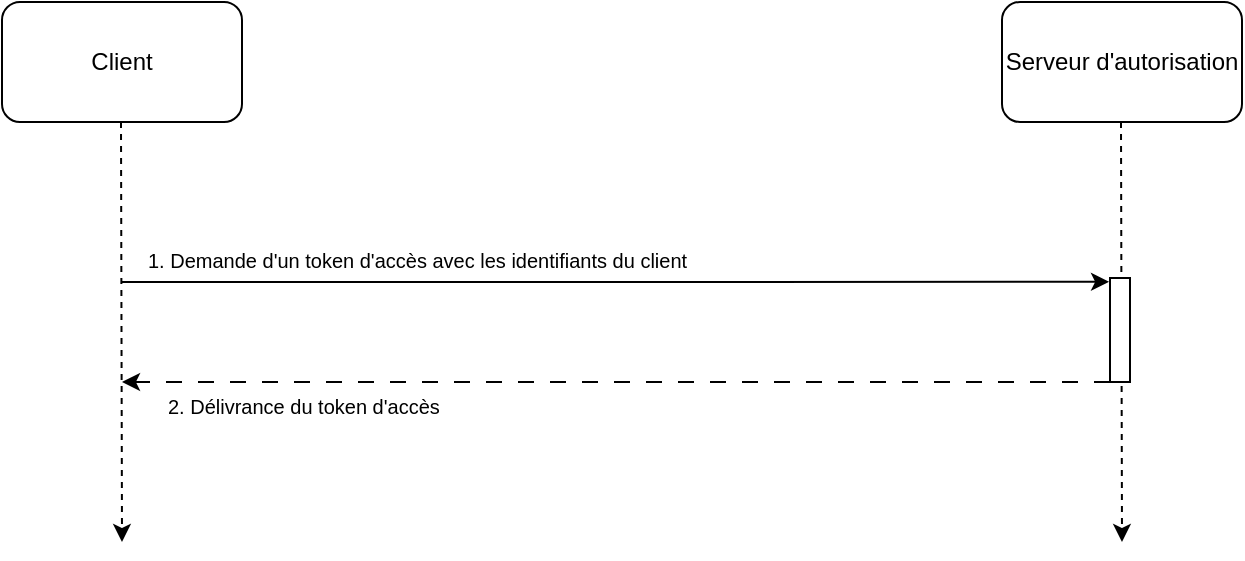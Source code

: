<mxfile version="22.1.11" type="github">
  <diagram name="Page-1" id="_Qjs1BD-JbpFsird2isE">
    <mxGraphModel dx="675" dy="461" grid="1" gridSize="10" guides="1" tooltips="1" connect="1" arrows="1" fold="1" page="1" pageScale="1" pageWidth="827" pageHeight="1169" math="0" shadow="0">
      <root>
        <mxCell id="0" />
        <mxCell id="1" parent="0" />
        <mxCell id="lJKKnFkVsery5UCIv0qn-1" value="Serveur d&#39;autorisation" style="rounded=1;whiteSpace=wrap;html=1;" vertex="1" parent="1">
          <mxGeometry x="600" y="100" width="120" height="60" as="geometry" />
        </mxCell>
        <mxCell id="lJKKnFkVsery5UCIv0qn-3" value="Client" style="rounded=1;whiteSpace=wrap;html=1;" vertex="1" parent="1">
          <mxGeometry x="100" y="100" width="120" height="60" as="geometry" />
        </mxCell>
        <mxCell id="lJKKnFkVsery5UCIv0qn-4" value="" style="endArrow=classic;html=1;rounded=0;exitX=0.5;exitY=1;exitDx=0;exitDy=0;dashed=1;" edge="1" parent="1">
          <mxGeometry width="50" height="50" relative="1" as="geometry">
            <mxPoint x="159.5" y="160" as="sourcePoint" />
            <mxPoint x="160" y="370" as="targetPoint" />
            <Array as="points" />
          </mxGeometry>
        </mxCell>
        <mxCell id="lJKKnFkVsery5UCIv0qn-5" value="1. Demande d&#39;un token d&#39;accès avec les identifiants du client" style="text;whiteSpace=wrap;fontSize=10;" vertex="1" parent="1">
          <mxGeometry x="171" y="217" width="299" height="30" as="geometry" />
        </mxCell>
        <mxCell id="lJKKnFkVsery5UCIv0qn-6" value="" style="endArrow=classic;html=1;rounded=0;exitX=0.5;exitY=1;exitDx=0;exitDy=0;dashed=1;" edge="1" parent="1">
          <mxGeometry width="50" height="50" relative="1" as="geometry">
            <mxPoint x="659.5" y="160" as="sourcePoint" />
            <mxPoint x="660" y="370" as="targetPoint" />
          </mxGeometry>
        </mxCell>
        <mxCell id="lJKKnFkVsery5UCIv0qn-11" value="" style="endArrow=classic;html=1;rounded=0;entryX=-0.048;entryY=0.037;entryDx=0;entryDy=0;entryPerimeter=0;" edge="1" parent="1" target="lJKKnFkVsery5UCIv0qn-13">
          <mxGeometry width="50" height="50" relative="1" as="geometry">
            <mxPoint x="160" y="240" as="sourcePoint" />
            <mxPoint x="410" y="240" as="targetPoint" />
          </mxGeometry>
        </mxCell>
        <mxCell id="lJKKnFkVsery5UCIv0qn-13" value="" style="rounded=0;whiteSpace=wrap;html=1;" vertex="1" parent="1">
          <mxGeometry x="654" y="238" width="10" height="52" as="geometry" />
        </mxCell>
        <mxCell id="lJKKnFkVsery5UCIv0qn-15" value="" style="endArrow=classic;html=1;rounded=0;dashed=1;dashPattern=8 8;exitX=0;exitY=1;exitDx=0;exitDy=0;" edge="1" parent="1" source="lJKKnFkVsery5UCIv0qn-13">
          <mxGeometry width="50" height="50" relative="1" as="geometry">
            <mxPoint x="650" y="290" as="sourcePoint" />
            <mxPoint x="160" y="290" as="targetPoint" />
          </mxGeometry>
        </mxCell>
        <mxCell id="lJKKnFkVsery5UCIv0qn-16" value="2. Délivrance du token d&#39;accès" style="text;whiteSpace=wrap;fontSize=10;" vertex="1" parent="1">
          <mxGeometry x="181" y="290" width="279" height="20" as="geometry" />
        </mxCell>
      </root>
    </mxGraphModel>
  </diagram>
</mxfile>
